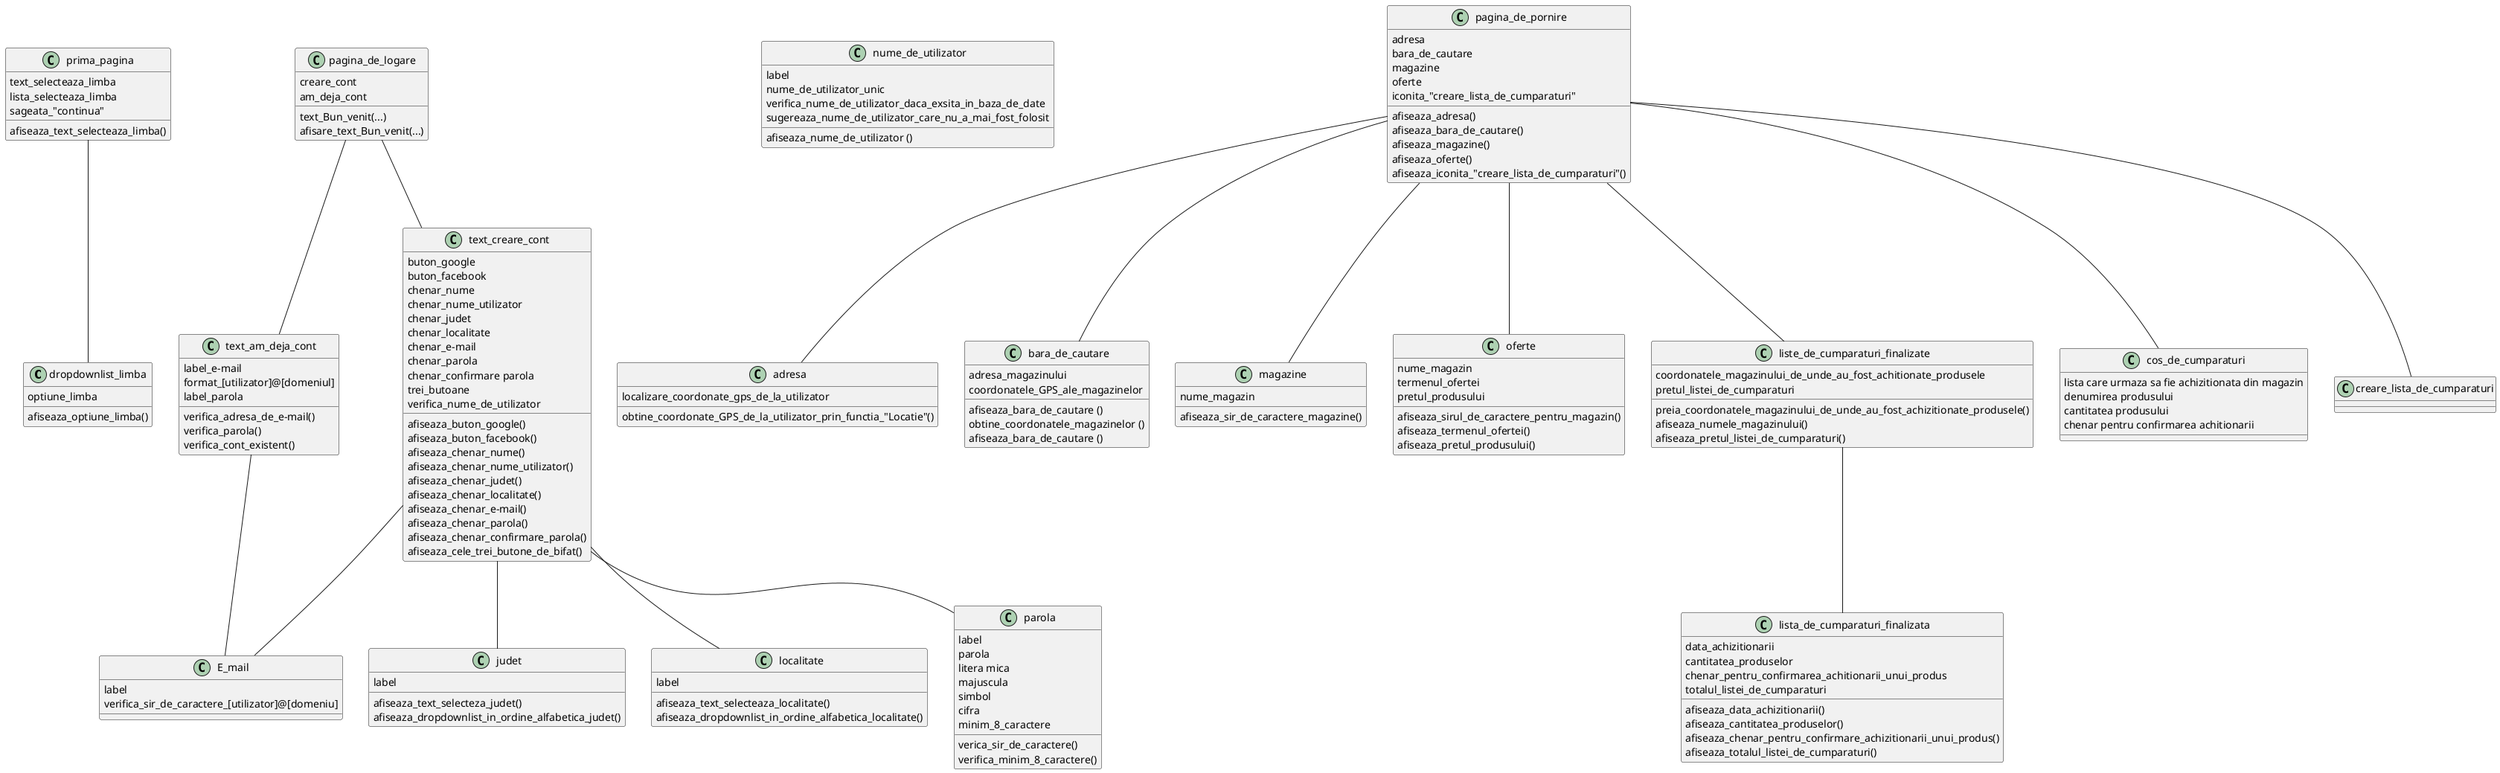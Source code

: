 @startuml

class dropdownlist_limba {
optiune_limba
afiseaza_optiune_limba()
}

class prima_pagina {
text_selecteaza_limba
lista_selecteaza_limba
sageata_"continua"
afiseaza_text_selecteaza_limba()
}

prima_pagina -- dropdownlist_limba


 class pagina_de_logare {
text_Bun_venit(...)
creare_cont
am_deja_cont
afisare_text_Bun_venit(...)
}

pagina_de_logare -- text_am_deja_cont
pagina_de_logare -- text_creare_cont

 class text_creare_cont {
buton_google
buton_facebook
chenar_nume
chenar_nume_utilizator
chenar_judet
chenar_localitate
chenar_e-mail
chenar_parola
chenar_confirmare parola
trei_butoane
verifica_nume_de_utilizator
afiseaza_buton_google()
afiseaza_buton_facebook()
afiseaza_chenar_nume()
afiseaza_chenar_nume_utilizator()
afiseaza_chenar_judet()
afiseaza_chenar_localitate()
afiseaza_chenar_e-mail()
afiseaza_chenar_parola()
afiseaza_chenar_confirmare_parola()
afiseaza_cele_trei_butone_de_bifat()

}
class nume_de_utilizator {
label
nume_de_utilizator_unic
afiseaza_nume_de_utilizator ()
verifica_nume_de_utilizator_daca_exsita_in_baza_de_date
sugereaza_nume_de_utilizator_care_nu_a_mai_fost_folosit

}

class judet {
label
afiseaza_text_selecteza_judet()
afiseaza_dropdownlist_in_ordine_alfabetica_judet()
}

class localitate {
label
afiseaza_text_selecteaza_localitate()
afiseaza_dropdownlist_in_ordine_alfabetica_localitate()
}

class E_mail {
label
verifica_sir_de_caractere_[utilizator]@[domeniu]

}

class parola {
label
parola
litera mica
majuscula
simbol
cifra
minim_8_caractere
verica_sir_de_caractere()
verifica_minim_8_caractere()
}

text_creare_cont -- judet
text_creare_cont -- localitate
text_creare_cont -- parola
text_creare_cont -- E_mail

 class text_am_deja_cont{
label_e-mail
format_[utilizator]@[domeniul]
label_parola
verifica_adresa_de_e-mail()
verifica_parola()
verifica_cont_existent()

}

text_am_deja_cont -- E_mail

class pagina_de_pornire {
adresa
bara_de_cautare
magazine
oferte
iconita_"creare_lista_de_cumparaturi"
afiseaza_adresa()
afiseaza_bara_de_cautare()
afiseaza_magazine()
afiseaza_oferte()
afiseaza_iconita_"creare_lista_de_cumparaturi"()
}

class adresa{
localizare_coordonate_gps_de_la_utilizator
obtine_coordonate_GPS_de_la_utilizator_prin_functia_"Locatie"()
}


class bara_de_cautare {
adresa_magazinului
coordonatele_GPS_ale_magazinelor
afiseaza_bara_de_cautare ()
obtine_coordonatele_magazinelor ()
afiseaza_bara_de_cautare ()

}

class magazine {
nume_magazin
afiseaza_sir_de_caractere_magazine()
}

class oferte {
nume_magazin
afiseaza_sirul_de_caractere_pentru_magazin()
termenul_ofertei
afiseaza_termenul_ofertei()
pretul_produsului
afiseaza_pretul_produsului()
}

class liste_de_cumparaturi_finalizate {
coordonatele_magazinului_de_unde_au_fost_achitionate_produsele
preia_coordonatele_magazinului_de_unde_au_fost_achizitionate_produsele()
afiseaza_numele_magazinului()
pretul_listei_de_cumparaturi
afiseaza_pretul_listei_de_cumparaturi()

}

class lista_de_cumparaturi_finalizata {
data_achizitionarii
afiseaza_data_achizitionarii()
cantitatea_produselor
afiseaza_cantitatea_produselor()
chenar_pentru_confirmarea_achitionarii_unui_produs
afiseaza_chenar_pentru_confirmare_achizitionarii_unui_produs()
totalul_listei_de_cumparaturi
afiseaza_totalul_listei_de_cumparaturi()

}

liste_de_cumparaturi_finalizate -- lista_de_cumparaturi_finalizata

class cos_de_cumparaturi {
lista care urmaza sa fie achizitionata din magazin
denumirea produsului
cantitatea produsului
chenar pentru confirmarea achitionarii
}

class creare_lista_de_cumparaturi {


}
pagina_de_pornire -- adresa
pagina_de_pornire -- bara_de_cautare
pagina_de_pornire -- magazine
pagina_de_pornire -- oferte
pagina_de_pornire -- liste_de_cumparaturi_finalizate
pagina_de_pornire -- cos_de_cumparaturi
pagina_de_pornire -- creare_lista_de_cumparaturi




@enduml